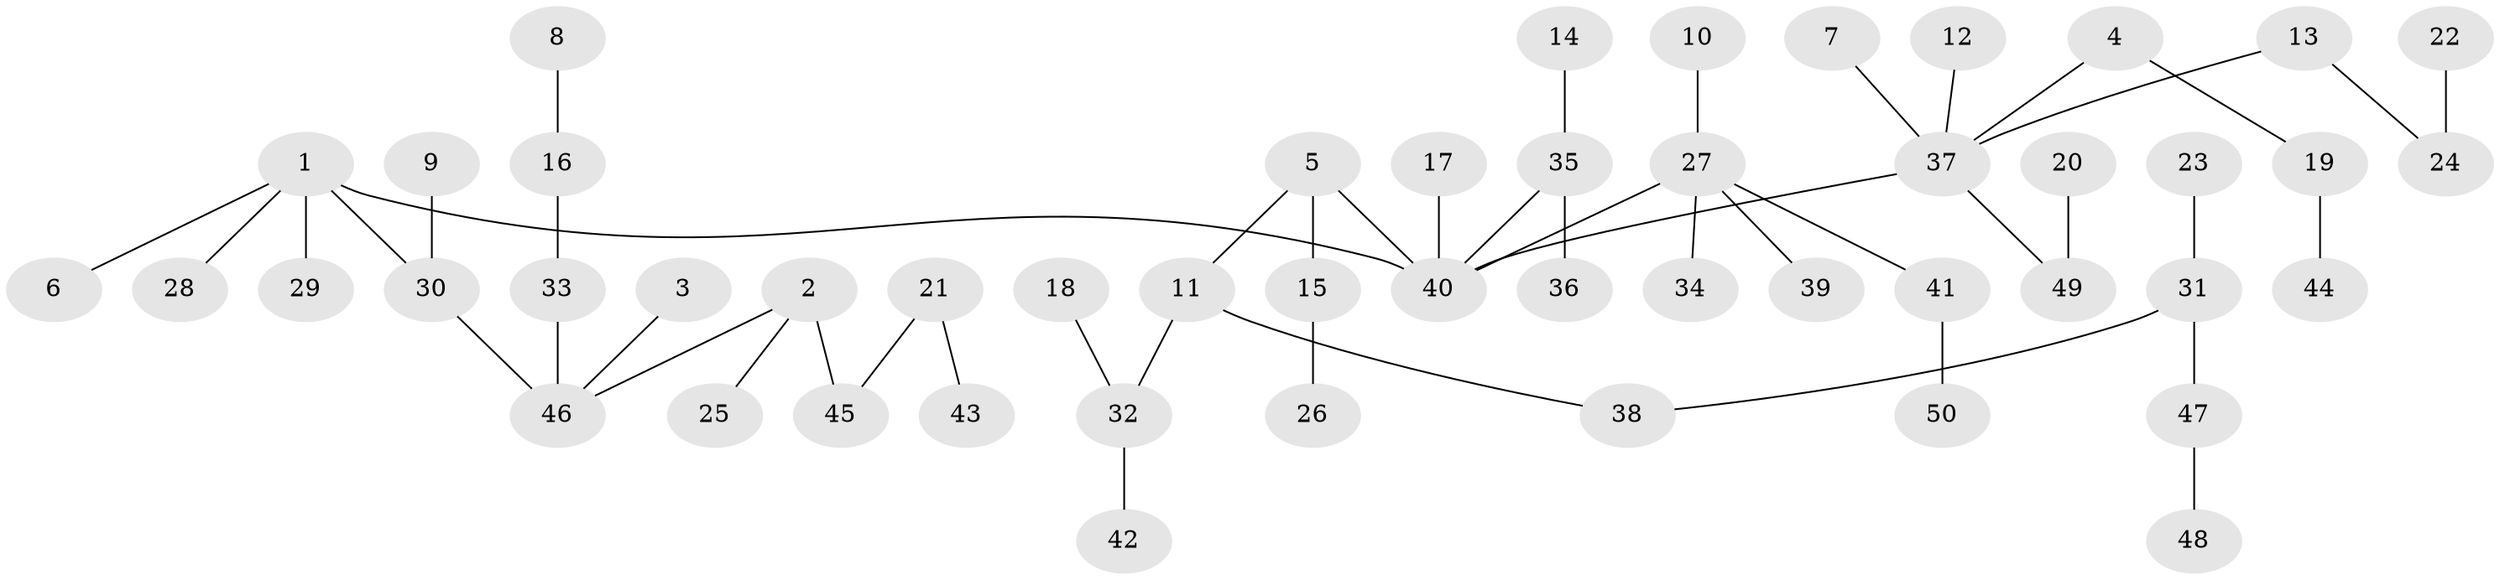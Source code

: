 // original degree distribution, {5: 0.05, 3: 0.14, 2: 0.23, 8: 0.01, 1: 0.51, 4: 0.05, 6: 0.01}
// Generated by graph-tools (version 1.1) at 2025/26/03/09/25 03:26:31]
// undirected, 50 vertices, 49 edges
graph export_dot {
graph [start="1"]
  node [color=gray90,style=filled];
  1;
  2;
  3;
  4;
  5;
  6;
  7;
  8;
  9;
  10;
  11;
  12;
  13;
  14;
  15;
  16;
  17;
  18;
  19;
  20;
  21;
  22;
  23;
  24;
  25;
  26;
  27;
  28;
  29;
  30;
  31;
  32;
  33;
  34;
  35;
  36;
  37;
  38;
  39;
  40;
  41;
  42;
  43;
  44;
  45;
  46;
  47;
  48;
  49;
  50;
  1 -- 6 [weight=1.0];
  1 -- 28 [weight=1.0];
  1 -- 29 [weight=1.0];
  1 -- 30 [weight=1.0];
  1 -- 40 [weight=1.0];
  2 -- 25 [weight=1.0];
  2 -- 45 [weight=1.0];
  2 -- 46 [weight=1.0];
  3 -- 46 [weight=1.0];
  4 -- 19 [weight=1.0];
  4 -- 37 [weight=1.0];
  5 -- 11 [weight=1.0];
  5 -- 15 [weight=1.0];
  5 -- 40 [weight=1.0];
  7 -- 37 [weight=1.0];
  8 -- 16 [weight=1.0];
  9 -- 30 [weight=1.0];
  10 -- 27 [weight=1.0];
  11 -- 32 [weight=1.0];
  11 -- 38 [weight=1.0];
  12 -- 37 [weight=1.0];
  13 -- 24 [weight=1.0];
  13 -- 37 [weight=1.0];
  14 -- 35 [weight=1.0];
  15 -- 26 [weight=1.0];
  16 -- 33 [weight=1.0];
  17 -- 40 [weight=1.0];
  18 -- 32 [weight=1.0];
  19 -- 44 [weight=1.0];
  20 -- 49 [weight=1.0];
  21 -- 43 [weight=1.0];
  21 -- 45 [weight=1.0];
  22 -- 24 [weight=1.0];
  23 -- 31 [weight=1.0];
  27 -- 34 [weight=1.0];
  27 -- 39 [weight=1.0];
  27 -- 40 [weight=1.0];
  27 -- 41 [weight=1.0];
  30 -- 46 [weight=1.0];
  31 -- 38 [weight=1.0];
  31 -- 47 [weight=1.0];
  32 -- 42 [weight=1.0];
  33 -- 46 [weight=1.0];
  35 -- 36 [weight=1.0];
  35 -- 40 [weight=1.0];
  37 -- 40 [weight=1.0];
  37 -- 49 [weight=1.0];
  41 -- 50 [weight=1.0];
  47 -- 48 [weight=1.0];
}
